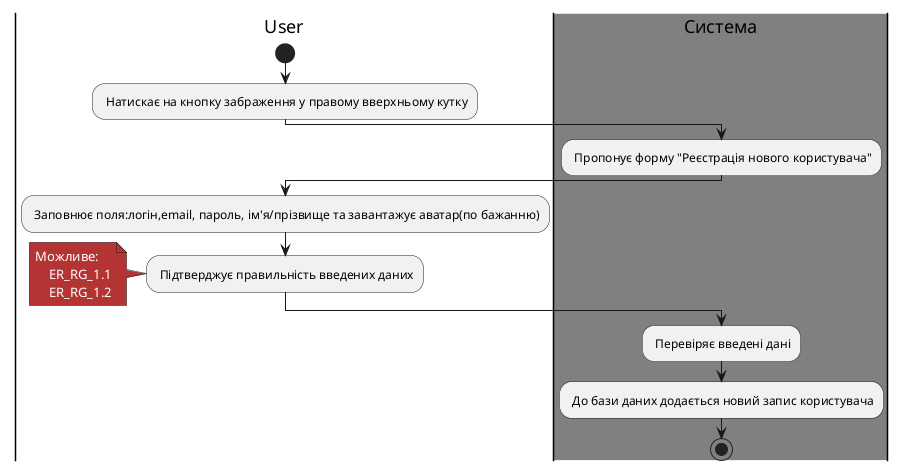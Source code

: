 @startuml
skinparam ArchimateBackgroundColor #ffffff
skinparam	shadowing false
skinparam Note {
	BackgroundColor #B43434
	FontColor #ffffff
}


|User| 
start

: Натискає на кнопку забраження у правому вверхньому кутку;

|#Gray|Система|

: Пропонує форму "Реєстрація нового користувача";

|User| 
: Заповнює поля:логін,email, пароль, ім'я/прізвище та завантажує аватар(по бажанню);

: Підтверджує правильність введених даних;
note left
Можливе:
    ER_RG_1.1
    ER_RG_1.2
end note
|#Gray|Система|
: Перевіряє введені дані;
: До бази даних додається новий запис користувача;
stop;
@enduml
